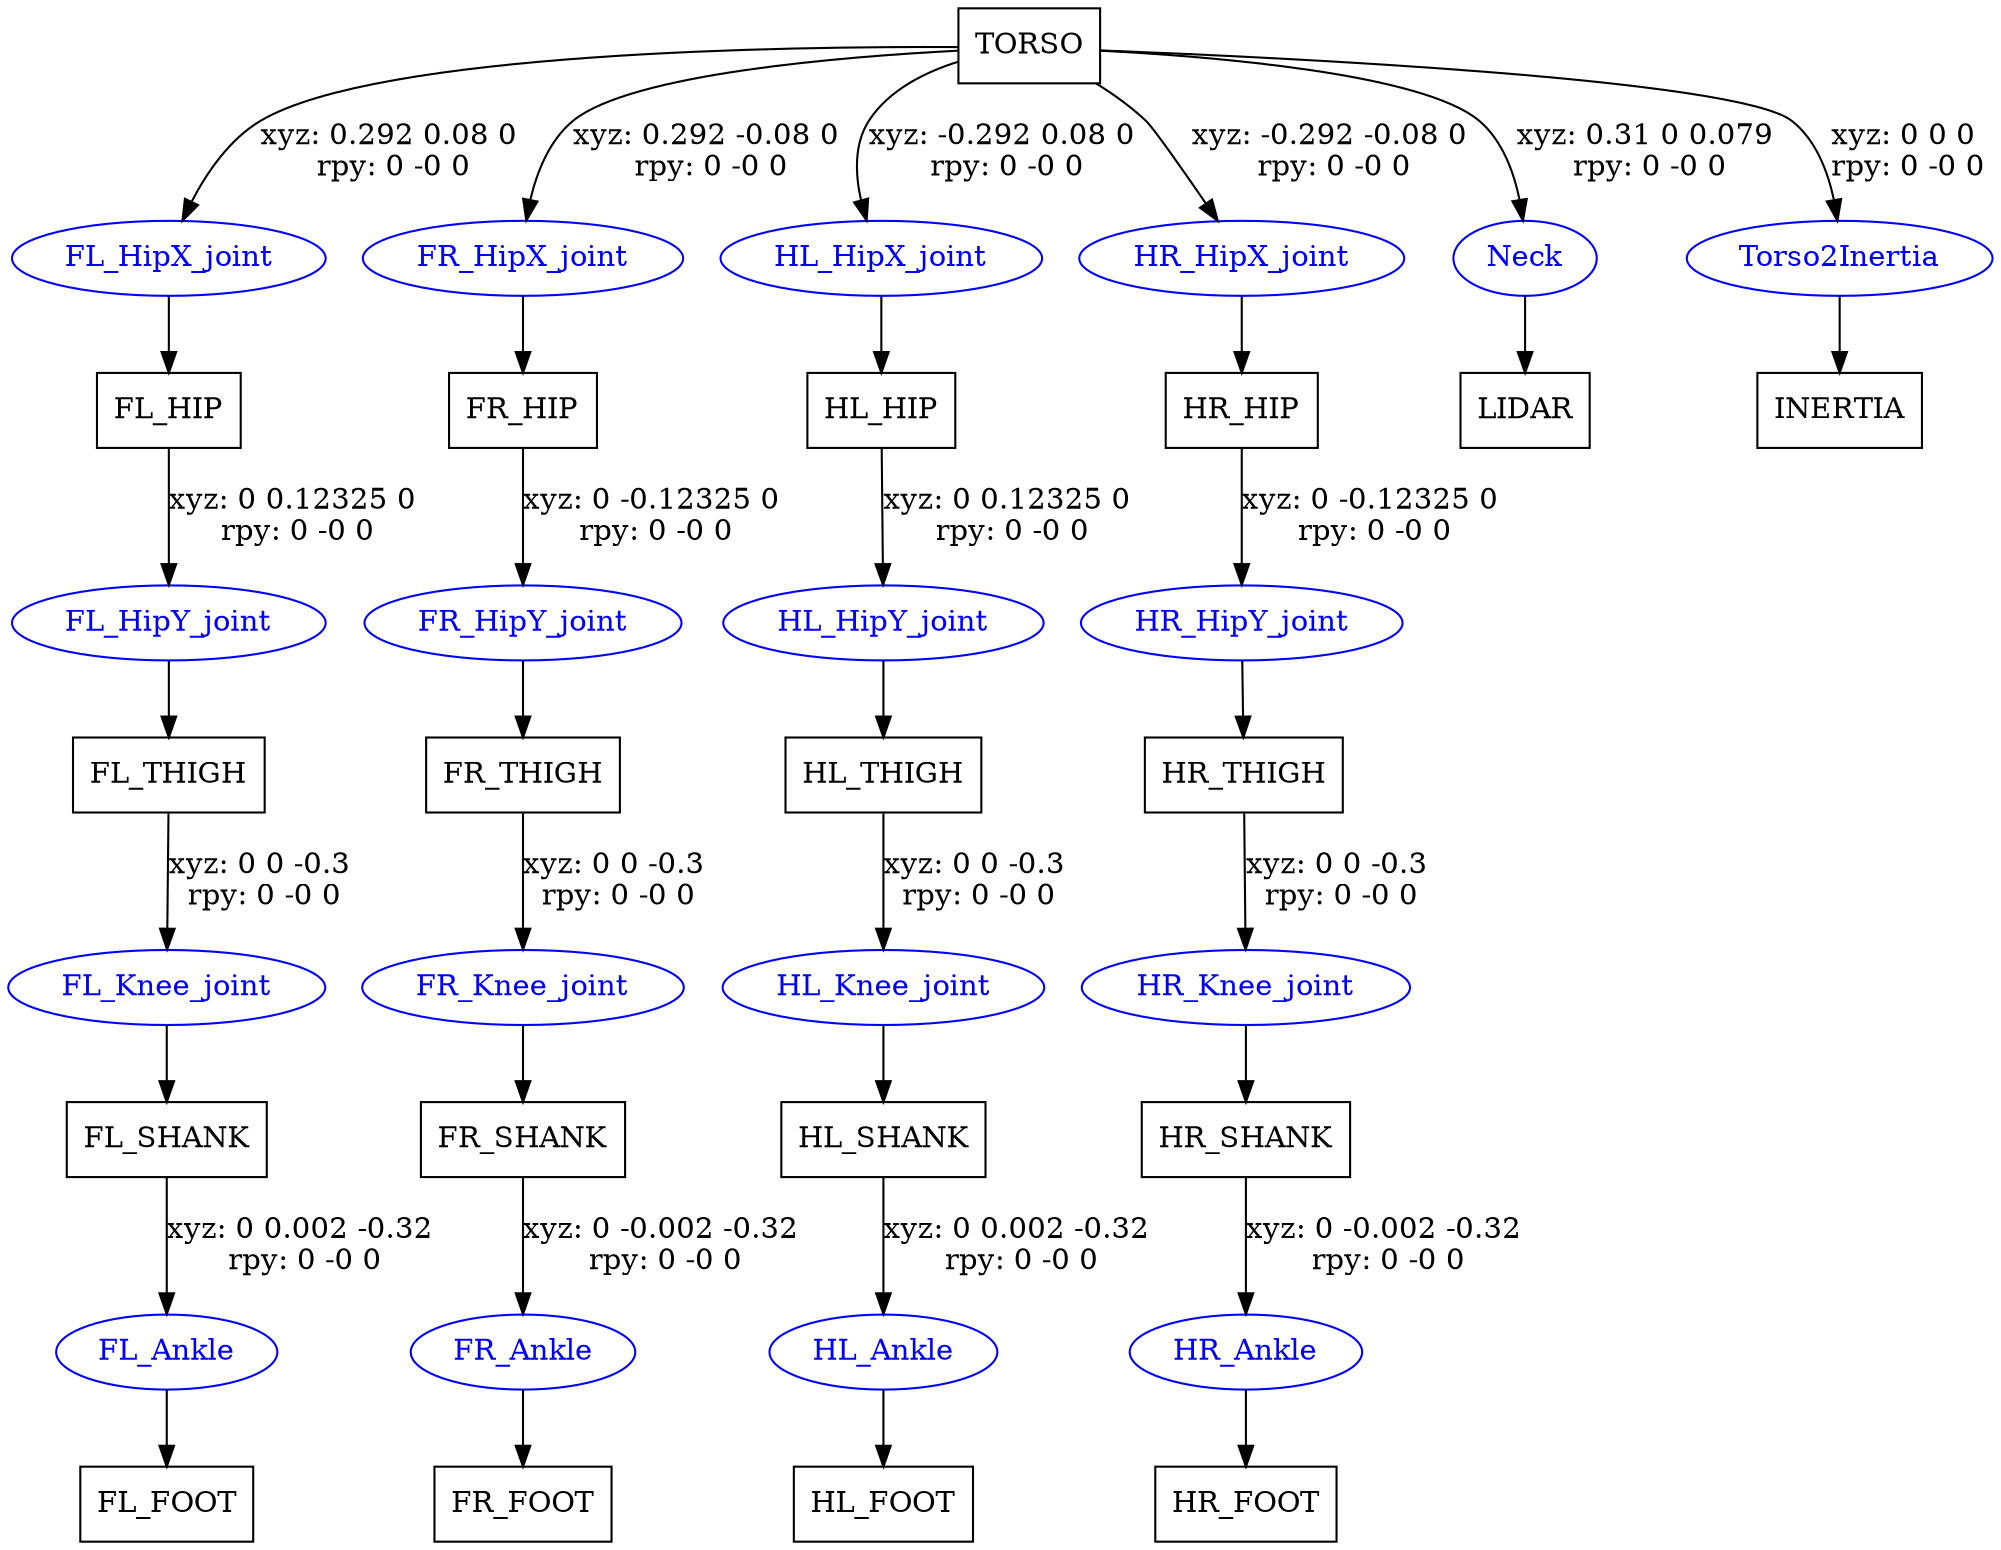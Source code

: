 digraph G {
node [shape=box];
"TORSO" [label="TORSO"];
"FL_HIP" [label="FL_HIP"];
"FL_THIGH" [label="FL_THIGH"];
"FL_SHANK" [label="FL_SHANK"];
"FL_FOOT" [label="FL_FOOT"];
"FR_HIP" [label="FR_HIP"];
"FR_THIGH" [label="FR_THIGH"];
"FR_SHANK" [label="FR_SHANK"];
"FR_FOOT" [label="FR_FOOT"];
"HL_HIP" [label="HL_HIP"];
"HL_THIGH" [label="HL_THIGH"];
"HL_SHANK" [label="HL_SHANK"];
"HL_FOOT" [label="HL_FOOT"];
"HR_HIP" [label="HR_HIP"];
"HR_THIGH" [label="HR_THIGH"];
"HR_SHANK" [label="HR_SHANK"];
"HR_FOOT" [label="HR_FOOT"];
"LIDAR" [label="LIDAR"];
"INERTIA" [label="INERTIA"];
node [shape=ellipse, color=blue, fontcolor=blue];
"TORSO" -> "FL_HipX_joint" [label="xyz: 0.292 0.08 0 \nrpy: 0 -0 0"]
"FL_HipX_joint" -> "FL_HIP"
"FL_HIP" -> "FL_HipY_joint" [label="xyz: 0 0.12325 0 \nrpy: 0 -0 0"]
"FL_HipY_joint" -> "FL_THIGH"
"FL_THIGH" -> "FL_Knee_joint" [label="xyz: 0 0 -0.3 \nrpy: 0 -0 0"]
"FL_Knee_joint" -> "FL_SHANK"
"FL_SHANK" -> "FL_Ankle" [label="xyz: 0 0.002 -0.32 \nrpy: 0 -0 0"]
"FL_Ankle" -> "FL_FOOT"
"TORSO" -> "FR_HipX_joint" [label="xyz: 0.292 -0.08 0 \nrpy: 0 -0 0"]
"FR_HipX_joint" -> "FR_HIP"
"FR_HIP" -> "FR_HipY_joint" [label="xyz: 0 -0.12325 0 \nrpy: 0 -0 0"]
"FR_HipY_joint" -> "FR_THIGH"
"FR_THIGH" -> "FR_Knee_joint" [label="xyz: 0 0 -0.3 \nrpy: 0 -0 0"]
"FR_Knee_joint" -> "FR_SHANK"
"FR_SHANK" -> "FR_Ankle" [label="xyz: 0 -0.002 -0.32 \nrpy: 0 -0 0"]
"FR_Ankle" -> "FR_FOOT"
"TORSO" -> "HL_HipX_joint" [label="xyz: -0.292 0.08 0 \nrpy: 0 -0 0"]
"HL_HipX_joint" -> "HL_HIP"
"HL_HIP" -> "HL_HipY_joint" [label="xyz: 0 0.12325 0 \nrpy: 0 -0 0"]
"HL_HipY_joint" -> "HL_THIGH"
"HL_THIGH" -> "HL_Knee_joint" [label="xyz: 0 0 -0.3 \nrpy: 0 -0 0"]
"HL_Knee_joint" -> "HL_SHANK"
"HL_SHANK" -> "HL_Ankle" [label="xyz: 0 0.002 -0.32 \nrpy: 0 -0 0"]
"HL_Ankle" -> "HL_FOOT"
"TORSO" -> "HR_HipX_joint" [label="xyz: -0.292 -0.08 0 \nrpy: 0 -0 0"]
"HR_HipX_joint" -> "HR_HIP"
"HR_HIP" -> "HR_HipY_joint" [label="xyz: 0 -0.12325 0 \nrpy: 0 -0 0"]
"HR_HipY_joint" -> "HR_THIGH"
"HR_THIGH" -> "HR_Knee_joint" [label="xyz: 0 0 -0.3 \nrpy: 0 -0 0"]
"HR_Knee_joint" -> "HR_SHANK"
"HR_SHANK" -> "HR_Ankle" [label="xyz: 0 -0.002 -0.32 \nrpy: 0 -0 0"]
"HR_Ankle" -> "HR_FOOT"
"TORSO" -> "Neck" [label="xyz: 0.31 0 0.079 \nrpy: 0 -0 0"]
"Neck" -> "LIDAR"
"TORSO" -> "Torso2Inertia" [label="xyz: 0 0 0 \nrpy: 0 -0 0"]
"Torso2Inertia" -> "INERTIA"
}
